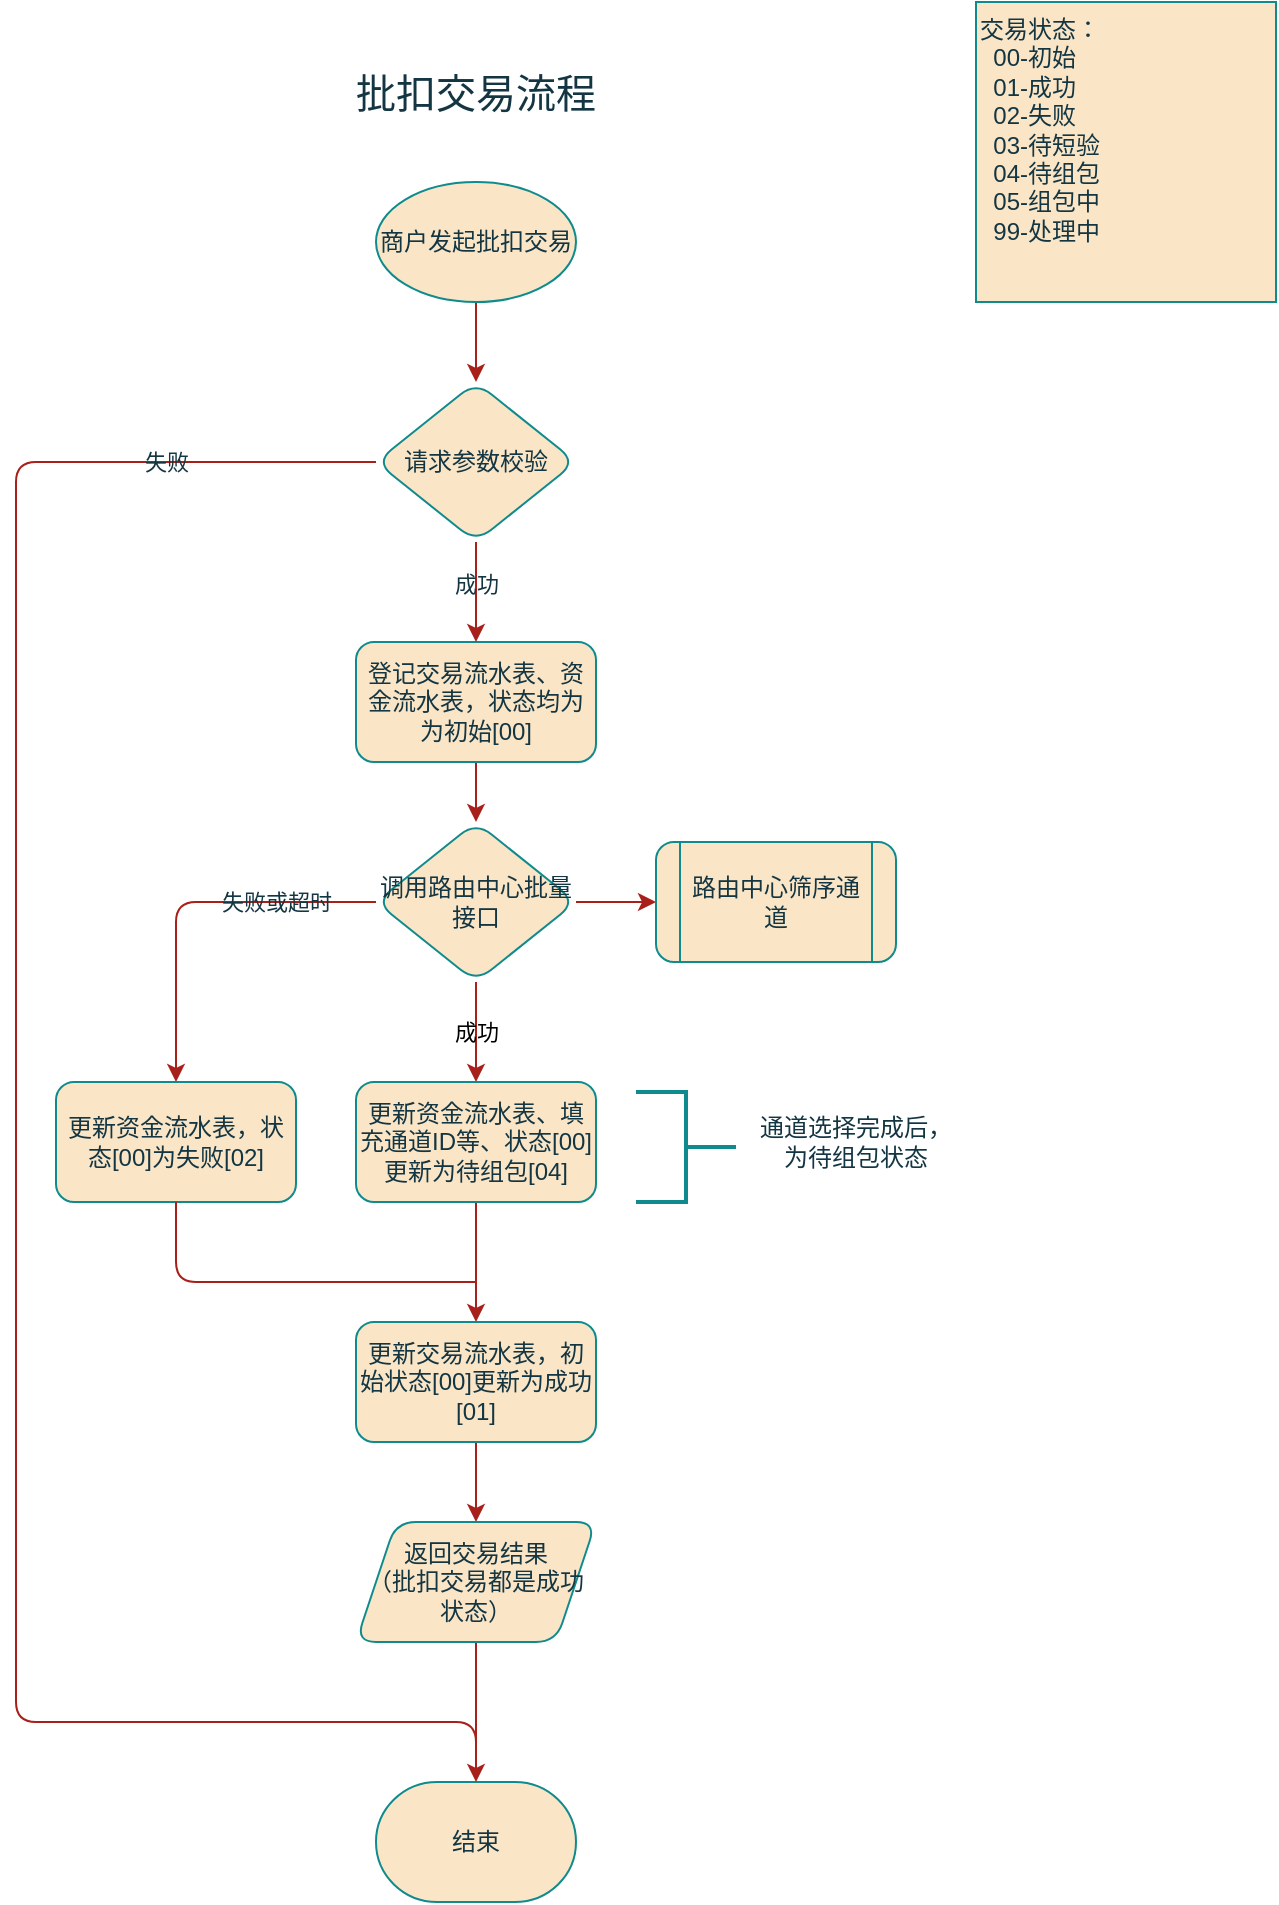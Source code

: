 <mxfile version="21.3.5" type="github" pages="5">
  <diagram id="C5RBs43oDa-KdzZeNtuy" name="批扣交易流程">
    <mxGraphModel dx="1026" dy="538" grid="1" gridSize="10" guides="1" tooltips="1" connect="1" arrows="1" fold="1" page="1" pageScale="1" pageWidth="980" pageHeight="1390" background="none" math="1" shadow="0">
      <root>
        <mxCell id="WIyWlLk6GJQsqaUBKTNV-0" />
        <mxCell id="WIyWlLk6GJQsqaUBKTNV-1" parent="WIyWlLk6GJQsqaUBKTNV-0" />
        <mxCell id="WIyWlLk6GJQsqaUBKTNV-4" value="Yes" style="rounded=1;html=1;jettySize=auto;orthogonalLoop=1;fontSize=11;endArrow=block;endFill=0;endSize=8;strokeWidth=1;shadow=0;labelBackgroundColor=none;edgeStyle=orthogonalEdgeStyle;fontColor=default;strokeColor=#A8201A;" parent="WIyWlLk6GJQsqaUBKTNV-1" edge="1">
          <mxGeometry y="20" relative="1" as="geometry">
            <mxPoint as="offset" />
            <mxPoint x="220" y="250" as="sourcePoint" />
          </mxGeometry>
        </mxCell>
        <mxCell id="WIyWlLk6GJQsqaUBKTNV-8" value="No" style="rounded=1;html=1;jettySize=auto;orthogonalLoop=1;fontSize=11;endArrow=block;endFill=0;endSize=8;strokeWidth=1;shadow=0;labelBackgroundColor=none;edgeStyle=orthogonalEdgeStyle;fontColor=default;strokeColor=#A8201A;" parent="WIyWlLk6GJQsqaUBKTNV-1" edge="1">
          <mxGeometry x="0.333" y="20" relative="1" as="geometry">
            <mxPoint as="offset" />
            <mxPoint x="220" y="370" as="sourcePoint" />
          </mxGeometry>
        </mxCell>
        <mxCell id="WIyWlLk6GJQsqaUBKTNV-9" value="Yes" style="edgeStyle=orthogonalEdgeStyle;rounded=1;html=1;jettySize=auto;orthogonalLoop=1;fontSize=11;endArrow=block;endFill=0;endSize=8;strokeWidth=1;shadow=0;labelBackgroundColor=none;fontColor=default;strokeColor=#A8201A;" parent="WIyWlLk6GJQsqaUBKTNV-1" edge="1">
          <mxGeometry y="10" relative="1" as="geometry">
            <mxPoint as="offset" />
            <mxPoint x="270" y="330" as="sourcePoint" />
          </mxGeometry>
        </mxCell>
        <mxCell id="OF1I2wjS6nCLFCAFnDBd-7" value="" style="edgeStyle=orthogonalEdgeStyle;rounded=1;orthogonalLoop=1;jettySize=auto;html=1;strokeWidth=1;labelBackgroundColor=none;fontColor=default;labelBorderColor=none;strokeColor=#A8201A;" parent="WIyWlLk6GJQsqaUBKTNV-1" source="OF1I2wjS6nCLFCAFnDBd-5" edge="1">
          <mxGeometry relative="1" as="geometry">
            <mxPoint x="330" y="210" as="targetPoint" />
          </mxGeometry>
        </mxCell>
        <mxCell id="OF1I2wjS6nCLFCAFnDBd-5" value="商户发起批扣交易" style="strokeWidth=1;html=1;shape=mxgraph.flowchart.start_1;whiteSpace=wrap;labelBackgroundColor=none;rounded=1;labelBorderColor=none;fillColor=#FAE5C7;strokeColor=#0F8B8D;fontColor=#143642;" parent="WIyWlLk6GJQsqaUBKTNV-1" vertex="1">
          <mxGeometry x="280" y="110" width="100" height="60" as="geometry" />
        </mxCell>
        <mxCell id="OF1I2wjS6nCLFCAFnDBd-55" value="" style="edgeStyle=orthogonalEdgeStyle;rounded=1;orthogonalLoop=1;jettySize=auto;html=1;labelBackgroundColor=none;fontColor=default;labelBorderColor=none;strokeColor=#A8201A;" parent="WIyWlLk6GJQsqaUBKTNV-1" source="OF1I2wjS6nCLFCAFnDBd-12" target="OF1I2wjS6nCLFCAFnDBd-46" edge="1">
          <mxGeometry relative="1" as="geometry" />
        </mxCell>
        <mxCell id="OF1I2wjS6nCLFCAFnDBd-12" value="登记交易流水表、资金流水表，状态均为为初始[00]" style="whiteSpace=wrap;html=1;strokeWidth=1;labelBackgroundColor=none;rounded=1;labelBorderColor=none;fillColor=#FAE5C7;strokeColor=#0F8B8D;fontColor=#143642;" parent="WIyWlLk6GJQsqaUBKTNV-1" vertex="1">
          <mxGeometry x="270" y="340" width="120" height="60" as="geometry" />
        </mxCell>
        <mxCell id="OF1I2wjS6nCLFCAFnDBd-14" value="结束" style="strokeWidth=1;html=1;shape=mxgraph.flowchart.terminator;whiteSpace=wrap;labelBackgroundColor=none;rounded=1;labelBorderColor=none;fillColor=#FAE5C7;strokeColor=#0F8B8D;fontColor=#143642;" parent="WIyWlLk6GJQsqaUBKTNV-1" vertex="1">
          <mxGeometry x="280" y="910" width="100" height="60" as="geometry" />
        </mxCell>
        <mxCell id="OF1I2wjS6nCLFCAFnDBd-27" value="" style="edgeStyle=orthogonalEdgeStyle;rounded=1;orthogonalLoop=1;jettySize=auto;html=1;endArrow=classic;endFill=1;entryX=0.5;entryY=0;entryDx=0;entryDy=0;entryPerimeter=0;labelBackgroundColor=none;fontColor=default;labelBorderColor=none;strokeColor=#A8201A;" parent="WIyWlLk6GJQsqaUBKTNV-1" source="OF1I2wjS6nCLFCAFnDBd-24" target="OF1I2wjS6nCLFCAFnDBd-14" edge="1">
          <mxGeometry relative="1" as="geometry">
            <mxPoint x="330" y="450" as="targetPoint" />
            <Array as="points">
              <mxPoint x="100" y="250" />
              <mxPoint x="100" y="880" />
              <mxPoint x="330" y="880" />
            </Array>
          </mxGeometry>
        </mxCell>
        <mxCell id="OF1I2wjS6nCLFCAFnDBd-178" value="失败" style="edgeLabel;html=1;align=center;verticalAlign=middle;resizable=0;points=[];labelBackgroundColor=none;rounded=1;labelBorderColor=none;fontColor=#143642;" parent="OF1I2wjS6nCLFCAFnDBd-27" vertex="1" connectable="0">
          <mxGeometry x="-0.806" relative="1" as="geometry">
            <mxPoint x="-1" as="offset" />
          </mxGeometry>
        </mxCell>
        <mxCell id="OF1I2wjS6nCLFCAFnDBd-30" value="" style="edgeStyle=orthogonalEdgeStyle;rounded=1;orthogonalLoop=1;jettySize=auto;html=1;labelBackgroundColor=none;fontColor=default;labelBorderColor=none;strokeColor=#A8201A;" parent="WIyWlLk6GJQsqaUBKTNV-1" source="OF1I2wjS6nCLFCAFnDBd-24" target="OF1I2wjS6nCLFCAFnDBd-12" edge="1">
          <mxGeometry relative="1" as="geometry" />
        </mxCell>
        <mxCell id="OF1I2wjS6nCLFCAFnDBd-31" value="成功" style="edgeLabel;html=1;align=center;verticalAlign=middle;resizable=0;points=[];labelBackgroundColor=none;rounded=1;labelBorderColor=none;fontColor=#143642;" parent="OF1I2wjS6nCLFCAFnDBd-30" vertex="1" connectable="0">
          <mxGeometry x="-0.175" relative="1" as="geometry">
            <mxPoint as="offset" />
          </mxGeometry>
        </mxCell>
        <mxCell id="OF1I2wjS6nCLFCAFnDBd-24" value="请求参数校验" style="rhombus;whiteSpace=wrap;html=1;strokeWidth=1;labelBackgroundColor=none;rounded=1;labelBorderColor=none;fillColor=#FAE5C7;strokeColor=#0F8B8D;fontColor=#143642;" parent="WIyWlLk6GJQsqaUBKTNV-1" vertex="1">
          <mxGeometry x="280" y="210" width="100" height="80" as="geometry" />
        </mxCell>
        <mxCell id="OF1I2wjS6nCLFCAFnDBd-50" value="" style="edgeStyle=orthogonalEdgeStyle;rounded=1;orthogonalLoop=1;jettySize=auto;html=1;labelBackgroundColor=none;fontColor=default;exitX=0;exitY=0.5;exitDx=0;exitDy=0;labelBorderColor=none;strokeColor=#A8201A;" parent="WIyWlLk6GJQsqaUBKTNV-1" source="OF1I2wjS6nCLFCAFnDBd-46" target="OF1I2wjS6nCLFCAFnDBd-49" edge="1">
          <mxGeometry relative="1" as="geometry">
            <mxPoint x="70" y="470" as="sourcePoint" />
          </mxGeometry>
        </mxCell>
        <mxCell id="OF1I2wjS6nCLFCAFnDBd-51" value="失败或超时" style="edgeLabel;html=1;align=center;verticalAlign=middle;resizable=0;points=[];labelBackgroundColor=none;rounded=1;labelBorderColor=none;fontColor=#143642;" parent="OF1I2wjS6nCLFCAFnDBd-50" vertex="1" connectable="0">
          <mxGeometry x="-0.114" relative="1" as="geometry">
            <mxPoint x="34" as="offset" />
          </mxGeometry>
        </mxCell>
        <mxCell id="OF1I2wjS6nCLFCAFnDBd-54" value="成功" style="edgeStyle=orthogonalEdgeStyle;rounded=1;orthogonalLoop=1;jettySize=auto;html=1;labelBackgroundColor=none;fontColor=default;labelBorderColor=none;strokeColor=#A8201A;" parent="WIyWlLk6GJQsqaUBKTNV-1" source="OF1I2wjS6nCLFCAFnDBd-46" target="OF1I2wjS6nCLFCAFnDBd-53" edge="1">
          <mxGeometry relative="1" as="geometry" />
        </mxCell>
        <mxCell id="OF1I2wjS6nCLFCAFnDBd-180" value="" style="edgeStyle=orthogonalEdgeStyle;rounded=1;orthogonalLoop=1;jettySize=auto;html=1;labelBackgroundColor=none;fontColor=default;labelBorderColor=none;strokeColor=#A8201A;" parent="WIyWlLk6GJQsqaUBKTNV-1" source="OF1I2wjS6nCLFCAFnDBd-46" target="OF1I2wjS6nCLFCAFnDBd-179" edge="1">
          <mxGeometry relative="1" as="geometry" />
        </mxCell>
        <mxCell id="OF1I2wjS6nCLFCAFnDBd-46" value="调用路由中心批量接口" style="rhombus;whiteSpace=wrap;html=1;strokeWidth=1;labelBackgroundColor=none;rounded=1;labelBorderColor=none;fillColor=#FAE5C7;strokeColor=#0F8B8D;fontColor=#143642;" parent="WIyWlLk6GJQsqaUBKTNV-1" vertex="1">
          <mxGeometry x="280" y="430" width="100" height="80" as="geometry" />
        </mxCell>
        <mxCell id="OF1I2wjS6nCLFCAFnDBd-49" value="更新资金流水表，状态[00]为失败[02]" style="whiteSpace=wrap;html=1;strokeWidth=1;labelBackgroundColor=none;rounded=1;labelBorderColor=none;fillColor=#FAE5C7;strokeColor=#0F8B8D;fontColor=#143642;" parent="WIyWlLk6GJQsqaUBKTNV-1" vertex="1">
          <mxGeometry x="120" y="560" width="120" height="60" as="geometry" />
        </mxCell>
        <mxCell id="OF1I2wjS6nCLFCAFnDBd-58" value="" style="edgeStyle=orthogonalEdgeStyle;rounded=1;orthogonalLoop=1;jettySize=auto;html=1;labelBackgroundColor=none;fontColor=default;labelBorderColor=none;strokeColor=#A8201A;" parent="WIyWlLk6GJQsqaUBKTNV-1" source="OF1I2wjS6nCLFCAFnDBd-53" target="OF1I2wjS6nCLFCAFnDBd-57" edge="1">
          <mxGeometry relative="1" as="geometry" />
        </mxCell>
        <mxCell id="OF1I2wjS6nCLFCAFnDBd-53" value="更新资金流水表、填充通道ID等、状态[00]更新为待组包[04]" style="whiteSpace=wrap;html=1;strokeWidth=1;labelBackgroundColor=none;rounded=1;labelBorderColor=none;fillColor=#FAE5C7;strokeColor=#0F8B8D;fontColor=#143642;" parent="WIyWlLk6GJQsqaUBKTNV-1" vertex="1">
          <mxGeometry x="270" y="560" width="120" height="60" as="geometry" />
        </mxCell>
        <mxCell id="OF1I2wjS6nCLFCAFnDBd-65" value="" style="edgeStyle=orthogonalEdgeStyle;rounded=1;orthogonalLoop=1;jettySize=auto;html=1;labelBackgroundColor=none;fontColor=default;labelBorderColor=none;strokeColor=#A8201A;" parent="WIyWlLk6GJQsqaUBKTNV-1" source="OF1I2wjS6nCLFCAFnDBd-57" target="OF1I2wjS6nCLFCAFnDBd-64" edge="1">
          <mxGeometry relative="1" as="geometry" />
        </mxCell>
        <mxCell id="OF1I2wjS6nCLFCAFnDBd-57" value="更新交易流水表，初始状态[00]更新为成功[01]" style="whiteSpace=wrap;html=1;strokeWidth=1;labelBackgroundColor=none;rounded=1;labelBorderColor=none;fillColor=#FAE5C7;strokeColor=#0F8B8D;fontColor=#143642;" parent="WIyWlLk6GJQsqaUBKTNV-1" vertex="1">
          <mxGeometry x="270" y="680" width="120" height="60" as="geometry" />
        </mxCell>
        <mxCell id="OF1I2wjS6nCLFCAFnDBd-67" value="" style="edgeStyle=orthogonalEdgeStyle;rounded=1;orthogonalLoop=1;jettySize=auto;html=1;endArrow=none;endFill=0;labelBackgroundColor=none;fontColor=default;labelBorderColor=none;strokeColor=#A8201A;" parent="WIyWlLk6GJQsqaUBKTNV-1" source="OF1I2wjS6nCLFCAFnDBd-64" edge="1">
          <mxGeometry relative="1" as="geometry">
            <mxPoint x="330" y="900" as="targetPoint" />
          </mxGeometry>
        </mxCell>
        <mxCell id="OF1I2wjS6nCLFCAFnDBd-64" value="返回交易结果&lt;br&gt;（批扣交易都是成功状态）" style="shape=parallelogram;perimeter=parallelogramPerimeter;whiteSpace=wrap;html=1;fixedSize=1;strokeWidth=1;labelBackgroundColor=none;rounded=1;labelBorderColor=none;fillColor=#FAE5C7;strokeColor=#0F8B8D;fontColor=#143642;" parent="WIyWlLk6GJQsqaUBKTNV-1" vertex="1">
          <mxGeometry x="270" y="780" width="120" height="60" as="geometry" />
        </mxCell>
        <mxCell id="OF1I2wjS6nCLFCAFnDBd-71" value="批扣交易流程" style="text;html=1;strokeColor=none;fillColor=none;align=center;verticalAlign=middle;whiteSpace=wrap;rounded=1;fontSize=20;labelBackgroundColor=none;labelBorderColor=none;fontColor=#143642;" parent="WIyWlLk6GJQsqaUBKTNV-1" vertex="1">
          <mxGeometry x="240" y="50" width="180" height="30" as="geometry" />
        </mxCell>
        <mxCell id="OF1I2wjS6nCLFCAFnDBd-97" value="" style="edgeStyle=orthogonalEdgeStyle;rounded=1;orthogonalLoop=1;jettySize=auto;html=1;labelBackgroundColor=none;fontColor=default;labelBorderColor=none;strokeColor=#A8201A;" parent="WIyWlLk6GJQsqaUBKTNV-1" edge="1">
          <mxGeometry relative="1" as="geometry">
            <mxPoint x="800" y="150" as="sourcePoint" />
          </mxGeometry>
        </mxCell>
        <mxCell id="OF1I2wjS6nCLFCAFnDBd-110" value="" style="edgeStyle=orthogonalEdgeStyle;rounded=1;orthogonalLoop=1;jettySize=auto;html=1;labelBackgroundColor=none;fontColor=default;labelBorderColor=none;strokeColor=#A8201A;" parent="WIyWlLk6GJQsqaUBKTNV-1" edge="1">
          <mxGeometry relative="1" as="geometry">
            <mxPoint x="800" y="460" as="sourcePoint" />
          </mxGeometry>
        </mxCell>
        <mxCell id="OF1I2wjS6nCLFCAFnDBd-113" value="成功" style="edgeLabel;html=1;align=center;verticalAlign=middle;resizable=0;points=[];labelBackgroundColor=none;rounded=1;labelBorderColor=none;fontColor=#143642;" parent="OF1I2wjS6nCLFCAFnDBd-110" vertex="1" connectable="0">
          <mxGeometry x="-0.4" relative="1" as="geometry">
            <mxPoint y="-5" as="offset" />
          </mxGeometry>
        </mxCell>
        <mxCell id="OF1I2wjS6nCLFCAFnDBd-87" value="" style="edgeStyle=orthogonalEdgeStyle;rounded=1;orthogonalLoop=1;jettySize=auto;html=1;labelBackgroundColor=none;fontColor=default;labelBorderColor=none;strokeColor=#A8201A;" parent="WIyWlLk6GJQsqaUBKTNV-1" edge="1">
          <mxGeometry relative="1" as="geometry">
            <mxPoint x="800" y="240" as="sourcePoint" />
          </mxGeometry>
        </mxCell>
        <mxCell id="OF1I2wjS6nCLFCAFnDBd-99" value="" style="edgeStyle=orthogonalEdgeStyle;rounded=1;orthogonalLoop=1;jettySize=auto;html=1;labelBackgroundColor=none;fontColor=default;labelBorderColor=none;strokeColor=#A8201A;" parent="WIyWlLk6GJQsqaUBKTNV-1" edge="1">
          <mxGeometry relative="1" as="geometry">
            <mxPoint x="800" y="350" as="sourcePoint" />
          </mxGeometry>
        </mxCell>
        <mxCell id="OF1I2wjS6nCLFCAFnDBd-103" value="否" style="edgeLabel;html=1;align=center;verticalAlign=middle;resizable=0;points=[];labelBackgroundColor=none;rounded=1;labelBorderColor=none;fontColor=#143642;" parent="OF1I2wjS6nCLFCAFnDBd-99" vertex="1" connectable="0">
          <mxGeometry x="-0.28" y="-2" relative="1" as="geometry">
            <mxPoint as="offset" />
          </mxGeometry>
        </mxCell>
        <mxCell id="OF1I2wjS6nCLFCAFnDBd-126" value="" style="edgeStyle=orthogonalEdgeStyle;rounded=1;orthogonalLoop=1;jettySize=auto;html=1;labelBackgroundColor=none;fontColor=default;labelBorderColor=none;strokeColor=#A8201A;" parent="WIyWlLk6GJQsqaUBKTNV-1" edge="1">
          <mxGeometry relative="1" as="geometry">
            <mxPoint x="800" y="750" as="sourcePoint" />
          </mxGeometry>
        </mxCell>
        <mxCell id="OF1I2wjS6nCLFCAFnDBd-111" value="" style="edgeStyle=orthogonalEdgeStyle;rounded=1;orthogonalLoop=1;jettySize=auto;html=1;labelBackgroundColor=none;fontColor=default;labelBorderColor=none;strokeColor=#A8201A;" parent="WIyWlLk6GJQsqaUBKTNV-1" edge="1">
          <mxGeometry relative="1" as="geometry">
            <mxPoint x="800" y="550" as="sourcePoint" />
          </mxGeometry>
        </mxCell>
        <mxCell id="OF1I2wjS6nCLFCAFnDBd-112" value="" style="edgeStyle=orthogonalEdgeStyle;rounded=1;orthogonalLoop=1;jettySize=auto;html=1;labelBackgroundColor=none;fontColor=default;labelBorderColor=none;strokeColor=#A8201A;" parent="WIyWlLk6GJQsqaUBKTNV-1" edge="1">
          <mxGeometry relative="1" as="geometry">
            <mxPoint x="800" y="660" as="sourcePoint" />
          </mxGeometry>
        </mxCell>
        <mxCell id="OF1I2wjS6nCLFCAFnDBd-114" value="否" style="edgeLabel;html=1;align=center;verticalAlign=middle;resizable=0;points=[];labelBackgroundColor=none;rounded=1;labelBorderColor=none;fontColor=#143642;" parent="OF1I2wjS6nCLFCAFnDBd-112" vertex="1" connectable="0">
          <mxGeometry x="-0.3" relative="1" as="geometry">
            <mxPoint y="-8" as="offset" />
          </mxGeometry>
        </mxCell>
        <mxCell id="OF1I2wjS6nCLFCAFnDBd-128" value="" style="edgeStyle=orthogonalEdgeStyle;rounded=1;orthogonalLoop=1;jettySize=auto;html=1;labelBackgroundColor=none;fontColor=default;labelBorderColor=none;strokeColor=#A8201A;" parent="WIyWlLk6GJQsqaUBKTNV-1" edge="1">
          <mxGeometry relative="1" as="geometry">
            <mxPoint x="800" y="850" as="sourcePoint" />
          </mxGeometry>
        </mxCell>
        <mxCell id="OF1I2wjS6nCLFCAFnDBd-137" value="" style="edgeStyle=orthogonalEdgeStyle;rounded=1;orthogonalLoop=1;jettySize=auto;html=1;labelBackgroundColor=none;fontColor=default;labelBorderColor=none;strokeColor=#A8201A;" parent="WIyWlLk6GJQsqaUBKTNV-1" edge="1">
          <mxGeometry relative="1" as="geometry">
            <mxPoint x="800" y="950" as="sourcePoint" />
          </mxGeometry>
        </mxCell>
        <mxCell id="OF1I2wjS6nCLFCAFnDBd-148" value="" style="edgeStyle=orthogonalEdgeStyle;rounded=1;orthogonalLoop=1;jettySize=auto;html=1;labelBackgroundColor=none;fontColor=default;labelBorderColor=none;strokeColor=#A8201A;" parent="WIyWlLk6GJQsqaUBKTNV-1" edge="1">
          <mxGeometry relative="1" as="geometry">
            <mxPoint x="800" y="1050" as="sourcePoint" />
          </mxGeometry>
        </mxCell>
        <mxCell id="OF1I2wjS6nCLFCAFnDBd-150" value="" style="edgeStyle=orthogonalEdgeStyle;rounded=1;orthogonalLoop=1;jettySize=auto;html=1;labelBackgroundColor=none;fontColor=default;labelBorderColor=none;strokeColor=#A8201A;" parent="WIyWlLk6GJQsqaUBKTNV-1" edge="1">
          <mxGeometry relative="1" as="geometry">
            <mxPoint x="750" y="1120" as="sourcePoint" />
            <Array as="points">
              <mxPoint x="640" y="1120" />
            </Array>
          </mxGeometry>
        </mxCell>
        <mxCell id="OF1I2wjS6nCLFCAFnDBd-151" value="失败" style="edgeLabel;html=1;align=center;verticalAlign=middle;resizable=0;points=[];labelBackgroundColor=none;rounded=1;labelBorderColor=none;fontColor=#143642;" parent="OF1I2wjS6nCLFCAFnDBd-150" vertex="1" connectable="0">
          <mxGeometry x="0.114" y="-1" relative="1" as="geometry">
            <mxPoint x="41" y="1" as="offset" />
          </mxGeometry>
        </mxCell>
        <mxCell id="OF1I2wjS6nCLFCAFnDBd-166" value="" style="edgeStyle=orthogonalEdgeStyle;rounded=1;orthogonalLoop=1;jettySize=auto;html=1;labelBackgroundColor=none;fontColor=default;labelBorderColor=none;strokeColor=#A8201A;" parent="WIyWlLk6GJQsqaUBKTNV-1" edge="1">
          <mxGeometry relative="1" as="geometry">
            <mxPoint x="800" y="1260" as="sourcePoint" />
          </mxGeometry>
        </mxCell>
        <mxCell id="OF1I2wjS6nCLFCAFnDBd-168" value="" style="edgeStyle=orthogonalEdgeStyle;rounded=1;orthogonalLoop=1;jettySize=auto;html=1;labelBackgroundColor=none;fontColor=default;labelBorderColor=none;strokeColor=#A8201A;" parent="WIyWlLk6GJQsqaUBKTNV-1" edge="1">
          <mxGeometry relative="1" as="geometry">
            <mxPoint x="740" y="1320" as="sourcePoint" />
          </mxGeometry>
        </mxCell>
        <mxCell id="OF1I2wjS6nCLFCAFnDBd-169" value="" style="edgeStyle=orthogonalEdgeStyle;rounded=1;orthogonalLoop=1;jettySize=auto;html=1;labelBackgroundColor=none;fontColor=default;labelBorderColor=none;strokeColor=#A8201A;" parent="WIyWlLk6GJQsqaUBKTNV-1" edge="1">
          <mxGeometry relative="1" as="geometry">
            <mxPoint x="800" y="1350" as="sourcePoint" />
          </mxGeometry>
        </mxCell>
        <mxCell id="OF1I2wjS6nCLFCAFnDBd-177" value="" style="endArrow=none;html=1;rounded=1;endFill=0;labelBackgroundColor=none;fontColor=default;labelBorderColor=none;strokeColor=#A8201A;" parent="WIyWlLk6GJQsqaUBKTNV-1" edge="1">
          <mxGeometry width="50" height="50" relative="1" as="geometry">
            <mxPoint x="180" y="620" as="sourcePoint" />
            <mxPoint x="330" y="660" as="targetPoint" />
            <Array as="points">
              <mxPoint x="180" y="660" />
            </Array>
          </mxGeometry>
        </mxCell>
        <mxCell id="OF1I2wjS6nCLFCAFnDBd-179" value="路由中心筛序通道" style="shape=process;whiteSpace=wrap;html=1;backgroundOutline=1;strokeWidth=1;labelBackgroundColor=none;rounded=1;labelBorderColor=none;fillColor=#FAE5C7;strokeColor=#0F8B8D;fontColor=#143642;" parent="WIyWlLk6GJQsqaUBKTNV-1" vertex="1">
          <mxGeometry x="420" y="440" width="120" height="60" as="geometry" />
        </mxCell>
        <mxCell id="OF1I2wjS6nCLFCAFnDBd-204" value="" style="edgeStyle=orthogonalEdgeStyle;orthogonalLoop=1;jettySize=auto;html=1;labelBackgroundColor=none;fontColor=default;strokeColor=#A8201A;" parent="WIyWlLk6GJQsqaUBKTNV-1" edge="1">
          <mxGeometry relative="1" as="geometry">
            <mxPoint x="-405" y="275" as="sourcePoint" />
          </mxGeometry>
        </mxCell>
        <mxCell id="jvMQINnhMS8l7ZN9EOfu-0" value="交易状态：&lt;br&gt;&amp;nbsp; 00-初始&lt;br&gt;&amp;nbsp; 01-成功&lt;br&gt;&amp;nbsp; 02-失败&lt;br&gt;&amp;nbsp; 03-待短验&lt;br&gt;&amp;nbsp; 04-待组包&lt;br&gt;&amp;nbsp; 05-组包中&lt;br&gt;&amp;nbsp; 99-处理中" style="whiteSpace=wrap;html=1;aspect=fixed;strokeColor=#0F8B8D;fontColor=#143642;fillColor=#FAE5C7;align=left;verticalAlign=top;" parent="WIyWlLk6GJQsqaUBKTNV-1" vertex="1">
          <mxGeometry x="580" y="20" width="150" height="150" as="geometry" />
        </mxCell>
        <mxCell id="jvMQINnhMS8l7ZN9EOfu-3" value="" style="strokeWidth=2;html=1;shape=mxgraph.flowchart.annotation_2;align=left;labelPosition=right;pointerEvents=1;strokeColor=#0F8B8D;fontColor=#143642;fillColor=#FAE5C7;direction=west;" parent="WIyWlLk6GJQsqaUBKTNV-1" vertex="1">
          <mxGeometry x="410" y="565" width="50" height="55" as="geometry" />
        </mxCell>
        <mxCell id="jvMQINnhMS8l7ZN9EOfu-4" value="通道选择完成后，&lt;br&gt;为待组包状态" style="text;html=1;strokeColor=none;fillColor=none;align=center;verticalAlign=middle;whiteSpace=wrap;rounded=0;fontColor=#143642;" parent="WIyWlLk6GJQsqaUBKTNV-1" vertex="1">
          <mxGeometry x="430" y="579" width="180" height="22" as="geometry" />
        </mxCell>
      </root>
    </mxGraphModel>
  </diagram>
  <diagram id="H5hXUL2En8lBKoJXusl8" name="组包任务流程">
    <mxGraphModel dx="1026" dy="538" grid="1" gridSize="10" guides="1" tooltips="1" connect="1" arrows="1" fold="1" page="1" pageScale="1" pageWidth="980" pageHeight="1390" math="0" shadow="0">
      <root>
        <mxCell id="0" />
        <mxCell id="1" parent="0" />
        <mxCell id="MyXVgSd4N1Hs7LnlCGAf-26" value="" style="edgeStyle=orthogonalEdgeStyle;rounded=1;orthogonalLoop=1;jettySize=auto;html=1;labelBackgroundColor=none;fontColor=default;labelBorderColor=none;strokeColor=#A8201A;" parent="1" source="MyXVgSd4N1Hs7LnlCGAf-27" target="MyXVgSd4N1Hs7LnlCGAf-34" edge="1">
          <mxGeometry relative="1" as="geometry" />
        </mxCell>
        <mxCell id="MyXVgSd4N1Hs7LnlCGAf-27" value="组包任务开始" style="strokeWidth=1;html=1;shape=mxgraph.flowchart.start_1;whiteSpace=wrap;labelBackgroundColor=none;rounded=1;labelBorderColor=none;fillColor=#FAE5C7;strokeColor=#0F8B8D;fontColor=#143642;" parent="1" vertex="1">
          <mxGeometry x="450" y="50" width="100" height="60" as="geometry" />
        </mxCell>
        <mxCell id="MyXVgSd4N1Hs7LnlCGAf-28" value="" style="edgeStyle=orthogonalEdgeStyle;rounded=1;orthogonalLoop=1;jettySize=auto;html=1;labelBackgroundColor=none;fontColor=default;labelBorderColor=none;strokeColor=#A8201A;" parent="1" source="MyXVgSd4N1Hs7LnlCGAf-32" target="MyXVgSd4N1Hs7LnlCGAf-41" edge="1">
          <mxGeometry relative="1" as="geometry" />
        </mxCell>
        <mxCell id="MyXVgSd4N1Hs7LnlCGAf-29" value="成功" style="edgeLabel;html=1;align=center;verticalAlign=middle;resizable=0;points=[];labelBackgroundColor=none;rounded=1;labelBorderColor=none;fontColor=#143642;" parent="MyXVgSd4N1Hs7LnlCGAf-28" vertex="1" connectable="0">
          <mxGeometry x="-0.4" relative="1" as="geometry">
            <mxPoint y="-5" as="offset" />
          </mxGeometry>
        </mxCell>
        <mxCell id="MyXVgSd4N1Hs7LnlCGAf-30" value="" style="edgeStyle=orthogonalEdgeStyle;rounded=1;orthogonalLoop=1;jettySize=auto;html=1;endArrow=none;endFill=0;labelBackgroundColor=none;strokeColor=#A8201A;fontColor=default;" parent="1" source="MyXVgSd4N1Hs7LnlCGAf-32" edge="1">
          <mxGeometry relative="1" as="geometry">
            <mxPoint x="500" y="1380" as="targetPoint" />
            <Array as="points">
              <mxPoint x="661" y="380" />
            </Array>
          </mxGeometry>
        </mxCell>
        <mxCell id="MyXVgSd4N1Hs7LnlCGAf-31" value="失败" style="edgeLabel;html=1;align=center;verticalAlign=middle;resizable=0;points=[];rounded=1;labelBackgroundColor=none;fontColor=#143642;" parent="MyXVgSd4N1Hs7LnlCGAf-30" vertex="1" connectable="0">
          <mxGeometry x="-0.236" relative="1" as="geometry">
            <mxPoint x="-71" y="-375" as="offset" />
          </mxGeometry>
        </mxCell>
        <mxCell id="MyXVgSd4N1Hs7LnlCGAf-32" value="获取组包任务锁" style="rhombus;whiteSpace=wrap;html=1;strokeWidth=1;labelBackgroundColor=none;rounded=1;labelBorderColor=none;fillColor=#FAE5C7;strokeColor=#0F8B8D;fontColor=#143642;" parent="1" vertex="1">
          <mxGeometry x="450" y="340" width="100" height="80" as="geometry" />
        </mxCell>
        <mxCell id="MyXVgSd4N1Hs7LnlCGAf-33" value="" style="edgeStyle=orthogonalEdgeStyle;rounded=1;orthogonalLoop=1;jettySize=auto;html=1;labelBackgroundColor=none;fontColor=default;labelBorderColor=none;strokeColor=#A8201A;" parent="1" source="MyXVgSd4N1Hs7LnlCGAf-34" target="MyXVgSd4N1Hs7LnlCGAf-37" edge="1">
          <mxGeometry relative="1" as="geometry" />
        </mxCell>
        <mxCell id="MyXVgSd4N1Hs7LnlCGAf-34" value="查询待组包的资金流水列表，状态为[04]" style="whiteSpace=wrap;html=1;strokeWidth=1;labelBackgroundColor=none;rounded=1;labelBorderColor=none;fillColor=#FAE5C7;strokeColor=#0F8B8D;fontColor=#143642;" parent="1" vertex="1">
          <mxGeometry x="440" y="140" width="120" height="60" as="geometry" />
        </mxCell>
        <mxCell id="MyXVgSd4N1Hs7LnlCGAf-35" value="" style="edgeStyle=orthogonalEdgeStyle;rounded=1;orthogonalLoop=1;jettySize=auto;html=1;labelBackgroundColor=none;fontColor=default;labelBorderColor=none;strokeColor=#A8201A;" parent="1" source="MyXVgSd4N1Hs7LnlCGAf-37" target="MyXVgSd4N1Hs7LnlCGAf-32" edge="1">
          <mxGeometry relative="1" as="geometry" />
        </mxCell>
        <mxCell id="MyXVgSd4N1Hs7LnlCGAf-36" value="否" style="edgeLabel;html=1;align=center;verticalAlign=middle;resizable=0;points=[];labelBackgroundColor=none;rounded=1;labelBorderColor=none;fontColor=#143642;" parent="MyXVgSd4N1Hs7LnlCGAf-35" vertex="1" connectable="0">
          <mxGeometry x="-0.28" y="-2" relative="1" as="geometry">
            <mxPoint as="offset" />
          </mxGeometry>
        </mxCell>
        <mxCell id="dMOkRaNjwCwUQEnObOBV-4" value="" style="edgeStyle=orthogonalEdgeStyle;orthogonalLoop=1;jettySize=auto;html=1;strokeColor=#A8201A;fontColor=#143642;fillColor=#FAE5C7;rounded=1;endArrow=none;endFill=0;" edge="1" parent="1" source="MyXVgSd4N1Hs7LnlCGAf-37">
          <mxGeometry relative="1" as="geometry">
            <mxPoint x="660" y="390" as="targetPoint" />
          </mxGeometry>
        </mxCell>
        <mxCell id="dMOkRaNjwCwUQEnObOBV-6" value="是" style="edgeLabel;html=1;align=center;verticalAlign=middle;resizable=0;points=[];fontColor=#143642;" vertex="1" connectable="0" parent="dMOkRaNjwCwUQEnObOBV-4">
          <mxGeometry x="-0.493" y="1" relative="1" as="geometry">
            <mxPoint x="-21" y="1" as="offset" />
          </mxGeometry>
        </mxCell>
        <mxCell id="MyXVgSd4N1Hs7LnlCGAf-37" value="待组包流水列表是否为空" style="rhombus;whiteSpace=wrap;html=1;strokeWidth=1;labelBackgroundColor=none;rounded=1;labelBorderColor=none;fillColor=#FAE5C7;strokeColor=#0F8B8D;fontColor=#143642;" parent="1" vertex="1">
          <mxGeometry x="450" y="220" width="100" height="80" as="geometry" />
        </mxCell>
        <mxCell id="MyXVgSd4N1Hs7LnlCGAf-38" value="" style="edgeStyle=orthogonalEdgeStyle;rounded=1;orthogonalLoop=1;jettySize=auto;html=1;labelBackgroundColor=none;fontColor=default;labelBorderColor=none;strokeColor=#A8201A;" parent="1" source="MyXVgSd4N1Hs7LnlCGAf-39" target="MyXVgSd4N1Hs7LnlCGAf-48" edge="1">
          <mxGeometry relative="1" as="geometry" />
        </mxCell>
        <mxCell id="MyXVgSd4N1Hs7LnlCGAf-39" value="资金流水待组包[04]更新为组包中[05]" style="whiteSpace=wrap;html=1;strokeWidth=1;labelBackgroundColor=none;rounded=1;labelBorderColor=none;fillColor=#FAE5C7;strokeColor=#0F8B8D;fontColor=#143642;" parent="1" vertex="1">
          <mxGeometry x="440" y="650" width="120" height="60" as="geometry" />
        </mxCell>
        <mxCell id="MyXVgSd4N1Hs7LnlCGAf-40" value="" style="edgeStyle=orthogonalEdgeStyle;rounded=1;orthogonalLoop=1;jettySize=auto;html=1;labelBackgroundColor=none;fontColor=default;labelBorderColor=none;strokeColor=#A8201A;" parent="1" source="MyXVgSd4N1Hs7LnlCGAf-41" target="MyXVgSd4N1Hs7LnlCGAf-46" edge="1">
          <mxGeometry relative="1" as="geometry" />
        </mxCell>
        <mxCell id="MyXVgSd4N1Hs7LnlCGAf-41" value="查询待组包的资金流水，状态为[04]" style="whiteSpace=wrap;html=1;strokeWidth=1;labelBackgroundColor=none;rounded=1;labelBorderColor=none;fillColor=#FAE5C7;strokeColor=#0F8B8D;fontColor=#143642;" parent="1" vertex="1">
          <mxGeometry x="440" y="450" width="120" height="60" as="geometry" />
        </mxCell>
        <mxCell id="MyXVgSd4N1Hs7LnlCGAf-42" value="" style="edgeStyle=orthogonalEdgeStyle;rounded=1;orthogonalLoop=1;jettySize=auto;html=1;labelBackgroundColor=none;fontColor=default;labelBorderColor=none;strokeColor=#A8201A;" parent="1" source="MyXVgSd4N1Hs7LnlCGAf-46" target="MyXVgSd4N1Hs7LnlCGAf-39" edge="1">
          <mxGeometry relative="1" as="geometry" />
        </mxCell>
        <mxCell id="MyXVgSd4N1Hs7LnlCGAf-43" value="否" style="edgeLabel;html=1;align=center;verticalAlign=middle;resizable=0;points=[];labelBackgroundColor=none;rounded=1;labelBorderColor=none;fontColor=#143642;" parent="MyXVgSd4N1Hs7LnlCGAf-42" vertex="1" connectable="0">
          <mxGeometry x="-0.3" relative="1" as="geometry">
            <mxPoint y="6" as="offset" />
          </mxGeometry>
        </mxCell>
        <mxCell id="MyXVgSd4N1Hs7LnlCGAf-44" value="" style="edgeStyle=orthogonalEdgeStyle;rounded=1;orthogonalLoop=1;jettySize=auto;html=1;endArrow=none;endFill=0;labelBackgroundColor=none;fontColor=default;labelBorderColor=none;strokeColor=#A8201A;" parent="1" source="MyXVgSd4N1Hs7LnlCGAf-46" edge="1">
          <mxGeometry relative="1" as="geometry">
            <mxPoint x="500" y="1290" as="targetPoint" />
            <Array as="points">
              <mxPoint x="630" y="570" />
              <mxPoint x="630" y="1290" />
              <mxPoint x="560" y="1290" />
            </Array>
          </mxGeometry>
        </mxCell>
        <mxCell id="MyXVgSd4N1Hs7LnlCGAf-45" value="是" style="edgeLabel;html=1;align=center;verticalAlign=middle;resizable=0;points=[];labelBackgroundColor=none;rounded=1;labelBorderColor=none;fontColor=#143642;" parent="MyXVgSd4N1Hs7LnlCGAf-44" vertex="1" connectable="0">
          <mxGeometry x="-0.924" relative="1" as="geometry">
            <mxPoint as="offset" />
          </mxGeometry>
        </mxCell>
        <mxCell id="MyXVgSd4N1Hs7LnlCGAf-46" value="待组包流水是否为空" style="rhombus;whiteSpace=wrap;html=1;strokeWidth=1;labelBackgroundColor=none;rounded=1;labelBorderColor=none;fillColor=#FAE5C7;strokeColor=#0F8B8D;fontColor=#143642;" parent="1" vertex="1">
          <mxGeometry x="450" y="530" width="100" height="80" as="geometry" />
        </mxCell>
        <mxCell id="MyXVgSd4N1Hs7LnlCGAf-47" value="" style="edgeStyle=orthogonalEdgeStyle;rounded=1;orthogonalLoop=1;jettySize=auto;html=1;labelBackgroundColor=none;fontColor=default;labelBorderColor=none;strokeColor=#A8201A;" parent="1" source="MyXVgSd4N1Hs7LnlCGAf-48" target="MyXVgSd4N1Hs7LnlCGAf-50" edge="1">
          <mxGeometry relative="1" as="geometry" />
        </mxCell>
        <mxCell id="MyXVgSd4N1Hs7LnlCGAf-48" value="剔除更新失败的流水" style="whiteSpace=wrap;html=1;strokeWidth=1;labelBackgroundColor=none;rounded=1;labelBorderColor=none;fillColor=#FAE5C7;strokeColor=#0F8B8D;fontColor=#143642;" parent="1" vertex="1">
          <mxGeometry x="440" y="740" width="120" height="60" as="geometry" />
        </mxCell>
        <mxCell id="MyXVgSd4N1Hs7LnlCGAf-49" value="" style="edgeStyle=orthogonalEdgeStyle;rounded=1;orthogonalLoop=1;jettySize=auto;html=1;labelBackgroundColor=none;fontColor=default;labelBorderColor=none;strokeColor=#A8201A;" parent="1" source="MyXVgSd4N1Hs7LnlCGAf-50" target="MyXVgSd4N1Hs7LnlCGAf-56" edge="1">
          <mxGeometry relative="1" as="geometry" />
        </mxCell>
        <mxCell id="MyXVgSd4N1Hs7LnlCGAf-50" value="根据商户号、通道ID、组包大小 进行拆包（组包大小默认值为100，可配置）" style="whiteSpace=wrap;html=1;strokeWidth=1;labelBackgroundColor=none;rounded=1;labelBorderColor=none;fillColor=#FAE5C7;strokeColor=#0F8B8D;fontColor=#143642;" parent="1" vertex="1">
          <mxGeometry x="440" y="822.5" width="120" height="60" as="geometry" />
        </mxCell>
        <mxCell id="MyXVgSd4N1Hs7LnlCGAf-51" value="" style="strokeWidth=1;html=1;shape=mxgraph.flowchart.annotation_2;align=left;labelPosition=right;pointerEvents=1;labelBackgroundColor=none;rounded=1;labelBorderColor=none;fillColor=#FAE5C7;strokeColor=#0F8B8D;fontColor=#143642;" parent="1" vertex="1">
          <mxGeometry x="380" y="740" width="50" height="60" as="geometry" />
        </mxCell>
        <mxCell id="MyXVgSd4N1Hs7LnlCGAf-52" value="任务锁失效的情况下，可以避免重复组包" style="text;html=1;strokeColor=none;fillColor=none;align=center;verticalAlign=middle;whiteSpace=wrap;rounded=1;fontSize=12;labelBackgroundColor=none;labelBorderColor=none;fontColor=#143642;" parent="1" vertex="1">
          <mxGeometry x="230" y="750" width="140" height="42.5" as="geometry" />
        </mxCell>
        <mxCell id="MyXVgSd4N1Hs7LnlCGAf-53" value="" style="strokeWidth=1;html=1;shape=mxgraph.flowchart.annotation_2;align=left;labelPosition=right;pointerEvents=1;labelBackgroundColor=none;rounded=1;labelBorderColor=none;fillColor=#FAE5C7;strokeColor=#0F8B8D;fontColor=#143642;" parent="1" vertex="1">
          <mxGeometry x="380" y="822.5" width="50" height="60" as="geometry" />
        </mxCell>
        <mxCell id="MyXVgSd4N1Hs7LnlCGAf-54" value="Map存储，key为商户号+通道ID,value为List&amp;lt;List&amp;gt;结构，存储流水列表" style="text;html=1;strokeColor=none;fillColor=none;align=center;verticalAlign=middle;whiteSpace=wrap;rounded=1;fontSize=12;labelBackgroundColor=none;labelBorderColor=none;fontColor=#143642;" parent="1" vertex="1">
          <mxGeometry x="220" y="830" width="160" height="45" as="geometry" />
        </mxCell>
        <mxCell id="MyXVgSd4N1Hs7LnlCGAf-55" value="" style="edgeStyle=orthogonalEdgeStyle;rounded=1;orthogonalLoop=1;jettySize=auto;html=1;labelBackgroundColor=none;fontColor=default;labelBorderColor=none;strokeColor=#A8201A;" parent="1" source="MyXVgSd4N1Hs7LnlCGAf-56" target="MyXVgSd4N1Hs7LnlCGAf-64" edge="1">
          <mxGeometry relative="1" as="geometry" />
        </mxCell>
        <mxCell id="MyXVgSd4N1Hs7LnlCGAf-56" value="组装批扣交易报文" style="whiteSpace=wrap;html=1;strokeWidth=1;labelBackgroundColor=none;rounded=1;labelBorderColor=none;fillColor=#FAE5C7;strokeColor=#0F8B8D;fontColor=#143642;" parent="1" vertex="1">
          <mxGeometry x="440" y="910" width="120" height="60" as="geometry" />
        </mxCell>
        <mxCell id="MyXVgSd4N1Hs7LnlCGAf-57" value="" style="strokeWidth=1;html=1;shape=mxgraph.flowchart.annotation_2;align=left;labelPosition=right;pointerEvents=1;labelBackgroundColor=none;rounded=1;labelBorderColor=none;fillColor=#FAE5C7;strokeColor=#0F8B8D;fontColor=#143642;" parent="1" vertex="1">
          <mxGeometry x="380" y="170" width="50" height="400" as="geometry" />
        </mxCell>
        <mxCell id="MyXVgSd4N1Hs7LnlCGAf-58" value="大部分情况待组包流水都是空，不需要竞争锁" style="text;html=1;strokeColor=none;fillColor=none;align=center;verticalAlign=middle;whiteSpace=wrap;rounded=1;fontSize=12;labelBackgroundColor=none;labelBorderColor=none;fontColor=#143642;" parent="1" vertex="1">
          <mxGeometry x="230" y="335" width="140" height="70" as="geometry" />
        </mxCell>
        <mxCell id="MyXVgSd4N1Hs7LnlCGAf-59" value="" style="edgeStyle=orthogonalEdgeStyle;rounded=1;orthogonalLoop=1;jettySize=auto;html=1;labelBackgroundColor=none;fontColor=default;labelBorderColor=none;strokeColor=#A8201A;" parent="1" source="MyXVgSd4N1Hs7LnlCGAf-64" target="MyXVgSd4N1Hs7LnlCGAf-66" edge="1">
          <mxGeometry relative="1" as="geometry">
            <Array as="points">
              <mxPoint x="250" y="1040" />
            </Array>
          </mxGeometry>
        </mxCell>
        <mxCell id="MyXVgSd4N1Hs7LnlCGAf-60" value="失败" style="edgeLabel;html=1;align=center;verticalAlign=middle;resizable=0;points=[];labelBackgroundColor=none;rounded=1;labelBorderColor=none;fontColor=#143642;" parent="MyXVgSd4N1Hs7LnlCGAf-59" vertex="1" connectable="0">
          <mxGeometry x="0.114" y="-1" relative="1" as="geometry">
            <mxPoint x="49" y="1" as="offset" />
          </mxGeometry>
        </mxCell>
        <mxCell id="MyXVgSd4N1Hs7LnlCGAf-61" value="" style="edgeStyle=orthogonalEdgeStyle;rounded=1;orthogonalLoop=1;jettySize=auto;html=1;labelBackgroundColor=none;fontColor=default;labelBorderColor=none;strokeColor=#A8201A;" parent="1" source="MyXVgSd4N1Hs7LnlCGAf-76" edge="1">
          <mxGeometry relative="1" as="geometry">
            <mxPoint x="500" y="1180" as="targetPoint" />
          </mxGeometry>
        </mxCell>
        <mxCell id="MyXVgSd4N1Hs7LnlCGAf-62" value="" style="edgeStyle=orthogonalEdgeStyle;rounded=1;orthogonalLoop=1;jettySize=auto;html=1;labelBackgroundColor=none;strokeColor=#A8201A;fontColor=default;" parent="1" source="MyXVgSd4N1Hs7LnlCGAf-64" target="MyXVgSd4N1Hs7LnlCGAf-76" edge="1">
          <mxGeometry relative="1" as="geometry" />
        </mxCell>
        <mxCell id="MyXVgSd4N1Hs7LnlCGAf-63" value="成功或超时" style="edgeLabel;html=1;align=center;verticalAlign=middle;resizable=0;points=[];rounded=1;labelBackgroundColor=none;fontColor=#143642;" parent="MyXVgSd4N1Hs7LnlCGAf-62" vertex="1" connectable="0">
          <mxGeometry x="-0.16" y="2" relative="1" as="geometry">
            <mxPoint as="offset" />
          </mxGeometry>
        </mxCell>
        <mxCell id="MyXVgSd4N1Hs7LnlCGAf-64" value="报文发送至通道" style="rhombus;whiteSpace=wrap;html=1;strokeWidth=1;labelBackgroundColor=none;rounded=1;labelBorderColor=none;fillColor=#FAE5C7;strokeColor=#0F8B8D;fontColor=#143642;" parent="1" vertex="1">
          <mxGeometry x="450" y="1000" width="100" height="80" as="geometry" />
        </mxCell>
        <mxCell id="MyXVgSd4N1Hs7LnlCGAf-65" value="" style="edgeStyle=orthogonalEdgeStyle;rounded=1;orthogonalLoop=1;jettySize=auto;html=1;strokeColor=#A8201A;fontColor=#143642;fillColor=#FAE5C7;endArrow=none;endFill=0;" parent="1" source="MyXVgSd4N1Hs7LnlCGAf-66" edge="1">
          <mxGeometry relative="1" as="geometry">
            <mxPoint x="500" y="1380" as="targetPoint" />
            <Array as="points">
              <mxPoint x="250" y="1380" />
            </Array>
          </mxGeometry>
        </mxCell>
        <mxCell id="MyXVgSd4N1Hs7LnlCGAf-66" value="更新资金流水，状态&lt;br&gt;由组包中[05]&lt;br&gt;更新为失败[02]" style="whiteSpace=wrap;html=1;strokeWidth=1;labelBackgroundColor=none;rounded=1;labelBorderColor=none;fillColor=#FAE5C7;strokeColor=#0F8B8D;fontColor=#143642;" parent="1" vertex="1">
          <mxGeometry x="190" y="1090" width="120" height="60" as="geometry" />
        </mxCell>
        <mxCell id="MyXVgSd4N1Hs7LnlCGAf-67" value="" style="edgeStyle=orthogonalEdgeStyle;rounded=1;orthogonalLoop=1;jettySize=auto;html=1;labelBackgroundColor=none;fontColor=default;labelBorderColor=none;strokeColor=#A8201A;" parent="1" source="MyXVgSd4N1Hs7LnlCGAf-76" target="MyXVgSd4N1Hs7LnlCGAf-71" edge="1">
          <mxGeometry relative="1" as="geometry" />
        </mxCell>
        <mxCell id="LETUa34f4tWL8NIzB-6c-1" value="" style="edgeStyle=orthogonalEdgeStyle;rounded=1;orthogonalLoop=1;jettySize=auto;html=1;strokeColor=#A8201A;fontColor=#143642;fillColor=#FAE5C7;" edge="1" parent="1" source="MyXVgSd4N1Hs7LnlCGAf-68" target="MyXVgSd4N1Hs7LnlCGAf-74">
          <mxGeometry relative="1" as="geometry" />
        </mxCell>
        <mxCell id="MyXVgSd4N1Hs7LnlCGAf-68" value="释放任务锁&lt;br&gt;（包含异常情况）" style="whiteSpace=wrap;html=1;strokeWidth=1;labelBackgroundColor=none;rounded=1;labelBorderColor=none;fillColor=#FAE5C7;strokeColor=#0F8B8D;fontColor=#143642;" parent="1" vertex="1">
          <mxGeometry x="440" y="1310" width="120" height="60" as="geometry" />
        </mxCell>
        <mxCell id="MyXVgSd4N1Hs7LnlCGAf-69" value="" style="edgeStyle=orthogonalEdgeStyle;rounded=1;orthogonalLoop=1;jettySize=auto;html=1;labelBackgroundColor=none;fontColor=default;labelBorderColor=none;strokeColor=#A8201A;" parent="1" source="MyXVgSd4N1Hs7LnlCGAf-71" target="MyXVgSd4N1Hs7LnlCGAf-72" edge="1">
          <mxGeometry relative="1" as="geometry" />
        </mxCell>
        <mxCell id="MyXVgSd4N1Hs7LnlCGAf-70" value="" style="edgeStyle=orthogonalEdgeStyle;rounded=1;orthogonalLoop=1;jettySize=auto;html=1;labelBackgroundColor=none;fontColor=default;labelBorderColor=none;strokeColor=#A8201A;" parent="1" source="MyXVgSd4N1Hs7LnlCGAf-71" target="MyXVgSd4N1Hs7LnlCGAf-68" edge="1">
          <mxGeometry relative="1" as="geometry" />
        </mxCell>
        <mxCell id="MyXVgSd4N1Hs7LnlCGAf-71" value="登记批次查询定时任务表" style="whiteSpace=wrap;html=1;strokeWidth=1;labelBackgroundColor=none;rounded=1;labelBorderColor=none;fillColor=#FAE5C7;strokeColor=#0F8B8D;fontColor=#143642;" parent="1" vertex="1">
          <mxGeometry x="440" y="1220" width="120" height="60" as="geometry" />
        </mxCell>
        <mxCell id="MyXVgSd4N1Hs7LnlCGAf-72" value="批次查询任务" style="shape=process;whiteSpace=wrap;html=1;backgroundOutline=1;strokeWidth=1;labelBackgroundColor=none;rounded=1;labelBorderColor=none;fillColor=#FAE5C7;strokeColor=#0F8B8D;fontColor=#143642;" parent="1" vertex="1">
          <mxGeometry x="290" y="1220" width="120" height="60" as="geometry" />
        </mxCell>
        <mxCell id="MyXVgSd4N1Hs7LnlCGAf-74" value="组包任务结束" style="strokeWidth=1;html=1;shape=mxgraph.flowchart.terminator;whiteSpace=wrap;labelBackgroundColor=none;rounded=1;labelBorderColor=none;fillColor=#FAE5C7;strokeColor=#0F8B8D;fontColor=#143642;" parent="1" vertex="1">
          <mxGeometry x="450" y="1410" width="100" height="60" as="geometry" />
        </mxCell>
        <mxCell id="MyXVgSd4N1Hs7LnlCGAf-75" value="组包任务流程" style="text;html=1;strokeColor=none;fillColor=none;align=center;verticalAlign=middle;whiteSpace=wrap;rounded=1;fontSize=20;labelBackgroundColor=none;labelBorderColor=none;fontColor=#143642;" parent="1" vertex="1">
          <mxGeometry x="410" y="10" width="180" height="30" as="geometry" />
        </mxCell>
        <mxCell id="MyXVgSd4N1Hs7LnlCGAf-76" value="更新资金流水，状态&lt;br&gt;由组包中[05]&lt;br&gt;更新为处理中[99]" style="whiteSpace=wrap;html=1;strokeWidth=1;labelBackgroundColor=none;rounded=1;labelBorderColor=none;fillColor=#FAE5C7;strokeColor=#0F8B8D;fontColor=#143642;" parent="1" vertex="1">
          <mxGeometry x="440" y="1130" width="120" height="60" as="geometry" />
        </mxCell>
        <mxCell id="XYTr-T15snj2jXMt2UiI-1" value="" style="strokeWidth=1;html=1;shape=mxgraph.flowchart.annotation_2;align=left;labelPosition=right;pointerEvents=1;strokeColor=#0F8B8D;fontColor=#143642;fillColor=#FAE5C7;rounded=1;" parent="1" vertex="1">
          <mxGeometry x="380" y="650" width="50" height="60" as="geometry" />
        </mxCell>
        <mxCell id="XYTr-T15snj2jXMt2UiI-2" value="组包中：正在处理组包，此时还未发送通道" style="text;html=1;strokeColor=none;fillColor=none;align=center;verticalAlign=middle;whiteSpace=wrap;rounded=1;fontColor=#143642;" parent="1" vertex="1">
          <mxGeometry x="225" y="667.5" width="150" height="25" as="geometry" />
        </mxCell>
        <mxCell id="3qldojePqPSE2E3UoJhs-1" value="交易状态：&lt;br&gt;&amp;nbsp; 00-初始&lt;br&gt;&amp;nbsp; 01-成功&lt;br&gt;&amp;nbsp; 02-失败&lt;br&gt;&amp;nbsp; 03-待短验&lt;br&gt;&amp;nbsp; 04-待组包&lt;br&gt;&amp;nbsp; 05-组包中&lt;br&gt;&amp;nbsp; 99-处理中" style="whiteSpace=wrap;html=1;aspect=fixed;strokeColor=#0F8B8D;fontColor=#143642;fillColor=#FAE5C7;align=left;verticalAlign=top;rounded=1;" parent="1" vertex="1">
          <mxGeometry x="770" y="20" width="150" height="150" as="geometry" />
        </mxCell>
      </root>
    </mxGraphModel>
  </diagram>
  <diagram id="TA0s87t9oFTuv-PmZo3_" name="批次查询交易">
    <mxGraphModel dx="2006" dy="538" grid="1" gridSize="10" guides="1" tooltips="1" connect="1" arrows="1" fold="1" page="1" pageScale="1" pageWidth="980" pageHeight="1390" math="0" shadow="0">
      <root>
        <mxCell id="0" />
        <mxCell id="1" parent="0" />
        <mxCell id="9a9p_D6PxH5m85dPSTuN-1" value="" style="edgeStyle=orthogonalEdgeStyle;orthogonalLoop=1;jettySize=auto;html=1;labelBackgroundColor=none;labelBorderColor=none;fontColor=default;strokeColor=#A8201A;" parent="1" source="9a9p_D6PxH5m85dPSTuN-2" target="9a9p_D6PxH5m85dPSTuN-7" edge="1">
          <mxGeometry relative="1" as="geometry" />
        </mxCell>
        <mxCell id="9a9p_D6PxH5m85dPSTuN-2" value="商户发起批次查询交易" style="strokeWidth=1;html=1;shape=mxgraph.flowchart.start_1;whiteSpace=wrap;labelBackgroundColor=none;rounded=1;labelBorderColor=none;fillColor=#FAE5C7;strokeColor=#0F8B8D;fontColor=#143642;" parent="1" vertex="1">
          <mxGeometry x="-580" y="80" width="100" height="60" as="geometry" />
        </mxCell>
        <mxCell id="9a9p_D6PxH5m85dPSTuN-3" value="成功" style="edgeLabel;html=1;align=center;verticalAlign=middle;resizable=0;points=[];labelBackgroundColor=none;labelBorderColor=none;rounded=1;fontColor=#143642;" parent="1" vertex="1" connectable="0">
          <mxGeometry x="-530" y="273.684" as="geometry" />
        </mxCell>
        <mxCell id="9a9p_D6PxH5m85dPSTuN-4" value="" style="edgeStyle=orthogonalEdgeStyle;rounded=1;orthogonalLoop=1;jettySize=auto;html=1;labelBackgroundColor=none;labelBorderColor=none;fontColor=default;strokeColor=#A8201A;" parent="1" source="9a9p_D6PxH5m85dPSTuN-7" target="9a9p_D6PxH5m85dPSTuN-9" edge="1">
          <mxGeometry relative="1" as="geometry" />
        </mxCell>
        <mxCell id="9a9p_D6PxH5m85dPSTuN-5" value="" style="edgeStyle=orthogonalEdgeStyle;rounded=0;orthogonalLoop=1;jettySize=auto;html=1;strokeColor=#A8201A;fontColor=default;fillColor=#FAE5C7;endArrow=none;endFill=0;labelBackgroundColor=none;" parent="1" source="9a9p_D6PxH5m85dPSTuN-7" edge="1">
          <mxGeometry relative="1" as="geometry">
            <mxPoint x="-530" y="570" as="targetPoint" />
            <Array as="points">
              <mxPoint x="-420" y="220" />
              <mxPoint x="-420" y="570" />
            </Array>
          </mxGeometry>
        </mxCell>
        <mxCell id="9a9p_D6PxH5m85dPSTuN-6" value="失败" style="edgeLabel;html=1;align=center;verticalAlign=middle;resizable=0;points=[];fontColor=#143642;labelBackgroundColor=none;" parent="9a9p_D6PxH5m85dPSTuN-5" vertex="1" connectable="0">
          <mxGeometry x="-0.839" y="-4" relative="1" as="geometry">
            <mxPoint x="-12" y="-4" as="offset" />
          </mxGeometry>
        </mxCell>
        <mxCell id="9a9p_D6PxH5m85dPSTuN-7" value="请求参数校验" style="rhombus;whiteSpace=wrap;html=1;strokeWidth=1;labelBackgroundColor=none;rounded=1;labelBorderColor=none;fillColor=#FAE5C7;strokeColor=#0F8B8D;fontColor=#143642;" parent="1" vertex="1">
          <mxGeometry x="-580" y="180" width="100" height="80" as="geometry" />
        </mxCell>
        <mxCell id="9a9p_D6PxH5m85dPSTuN-8" value="结束" style="strokeWidth=1;html=1;shape=mxgraph.flowchart.terminator;whiteSpace=wrap;labelBackgroundColor=none;rounded=1;labelBorderColor=none;fillColor=#FAE5C7;strokeColor=#0F8B8D;fontColor=#143642;" parent="1" vertex="1">
          <mxGeometry x="-580" y="590" width="100" height="60" as="geometry" />
        </mxCell>
        <mxCell id="2mNIoRqGB6s3vFYEVQ59-1" value="" style="edgeStyle=orthogonalEdgeStyle;rounded=0;orthogonalLoop=1;jettySize=auto;html=1;labelBackgroundColor=none;strokeColor=#A8201A;fontColor=default;" edge="1" parent="1" source="9a9p_D6PxH5m85dPSTuN-9" target="9a9p_D6PxH5m85dPSTuN-10">
          <mxGeometry relative="1" as="geometry" />
        </mxCell>
        <mxCell id="9a9p_D6PxH5m85dPSTuN-9" value="登记交易查询流水表&lt;br&gt;状态为初始[00]" style="whiteSpace=wrap;html=1;strokeWidth=1;labelBackgroundColor=none;rounded=1;labelBorderColor=none;fillColor=#FAE5C7;strokeColor=#0F8B8D;fontColor=#143642;" parent="1" vertex="1">
          <mxGeometry x="-590" y="300" width="120" height="60" as="geometry" />
        </mxCell>
        <mxCell id="2mNIoRqGB6s3vFYEVQ59-2" value="" style="edgeStyle=orthogonalEdgeStyle;rounded=0;orthogonalLoop=1;jettySize=auto;html=1;labelBackgroundColor=none;strokeColor=#A8201A;fontColor=default;" edge="1" parent="1" source="9a9p_D6PxH5m85dPSTuN-10" target="9a9p_D6PxH5m85dPSTuN-11">
          <mxGeometry relative="1" as="geometry" />
        </mxCell>
        <mxCell id="9a9p_D6PxH5m85dPSTuN-10" value="根据原流水号查询资金流水状态" style="whiteSpace=wrap;html=1;strokeWidth=1;labelBackgroundColor=none;rounded=1;labelBorderColor=none;fillColor=#FAE5C7;strokeColor=#0F8B8D;fontColor=#143642;" parent="1" vertex="1">
          <mxGeometry x="-590" y="390" width="120" height="60" as="geometry" />
        </mxCell>
        <mxCell id="2mNIoRqGB6s3vFYEVQ59-3" value="" style="edgeStyle=orthogonalEdgeStyle;rounded=0;orthogonalLoop=1;jettySize=auto;html=1;labelBackgroundColor=none;strokeColor=#A8201A;fontColor=default;" edge="1" parent="1" source="9a9p_D6PxH5m85dPSTuN-11" target="9a9p_D6PxH5m85dPSTuN-8">
          <mxGeometry relative="1" as="geometry" />
        </mxCell>
        <mxCell id="9a9p_D6PxH5m85dPSTuN-11" value="返回查询结果" style="shape=parallelogram;perimeter=parallelogramPerimeter;whiteSpace=wrap;html=1;fixedSize=1;strokeWidth=1;labelBackgroundColor=none;rounded=1;labelBorderColor=none;fillColor=#FAE5C7;strokeColor=#0F8B8D;fontColor=#143642;" parent="1" vertex="1">
          <mxGeometry x="-590" y="490" width="120" height="60" as="geometry" />
        </mxCell>
        <mxCell id="9a9p_D6PxH5m85dPSTuN-12" value="批次查询交易流程" style="text;html=1;strokeColor=none;fillColor=none;align=center;verticalAlign=middle;whiteSpace=wrap;rounded=1;fontSize=20;labelBackgroundColor=none;labelBorderColor=none;fontColor=#143642;" parent="1" vertex="1">
          <mxGeometry x="-620" y="20" width="180" height="30" as="geometry" />
        </mxCell>
        <mxCell id="LPGkR27-kLWR-biTDU-V-1" value="交易状态：&lt;br&gt;&amp;nbsp; 00-初始&lt;br&gt;&amp;nbsp; 01-成功&lt;br&gt;&amp;nbsp; 02-失败&lt;br&gt;&amp;nbsp; 03-待短验&lt;br&gt;&amp;nbsp; 04-待组包&lt;br&gt;&amp;nbsp; 05-组包中&lt;br&gt;&amp;nbsp; 99-处理中" style="whiteSpace=wrap;html=1;aspect=fixed;strokeColor=#0F8B8D;fontColor=#143642;fillColor=#FAE5C7;align=left;verticalAlign=top;labelBackgroundColor=none;" parent="1" vertex="1">
          <mxGeometry x="-200" y="20" width="150" height="150" as="geometry" />
        </mxCell>
      </root>
    </mxGraphModel>
  </diagram>
  <diagram id="_xezisuxpx_krWGOKCVt" name="批次查询定时任务">
    <mxGraphModel dx="2006" dy="595" grid="1" gridSize="10" guides="1" tooltips="1" connect="1" arrows="1" fold="1" page="1" pageScale="1" pageWidth="980" pageHeight="1390" math="0" shadow="0">
      <root>
        <mxCell id="0" />
        <mxCell id="1" parent="0" />
        <mxCell id="xT5SxuD9Cs8-FixhWtZF-1" value="批次查询定时任务" style="text;html=1;strokeColor=none;fillColor=none;align=center;verticalAlign=middle;whiteSpace=wrap;rounded=1;fontSize=20;labelBackgroundColor=none;labelBorderColor=none;fontColor=#143642;" vertex="1" parent="1">
          <mxGeometry x="-740" y="20" width="220" height="30" as="geometry" />
        </mxCell>
        <mxCell id="xT5SxuD9Cs8-FixhWtZF-2" value="" style="edgeStyle=orthogonalEdgeStyle;rounded=1;orthogonalLoop=1;jettySize=auto;html=1;labelBackgroundColor=none;labelBorderColor=none;fontColor=default;strokeColor=#A8201A;" edge="1" parent="1" source="xT5SxuD9Cs8-FixhWtZF-3" target="xT5SxuD9Cs8-FixhWtZF-5">
          <mxGeometry relative="1" as="geometry" />
        </mxCell>
        <mxCell id="xT5SxuD9Cs8-FixhWtZF-3" value="本次任务开始" style="strokeWidth=1;html=1;shape=mxgraph.flowchart.start_1;whiteSpace=wrap;labelBackgroundColor=none;rounded=1;labelBorderColor=none;fillColor=#FAE5C7;strokeColor=#0F8B8D;fontColor=#143642;" vertex="1" parent="1">
          <mxGeometry x="-680" y="70" width="100" height="60" as="geometry" />
        </mxCell>
        <mxCell id="xT5SxuD9Cs8-FixhWtZF-4" value="" style="edgeStyle=orthogonalEdgeStyle;rounded=1;orthogonalLoop=1;jettySize=auto;html=1;labelBackgroundColor=none;labelBorderColor=none;fontColor=default;strokeColor=#A8201A;" edge="1" parent="1" source="xT5SxuD9Cs8-FixhWtZF-5" target="xT5SxuD9Cs8-FixhWtZF-7">
          <mxGeometry relative="1" as="geometry" />
        </mxCell>
        <mxCell id="xT5SxuD9Cs8-FixhWtZF-5" value="查询批扣任务表&lt;br&gt;筛选出 未处理、处理失败的任务" style="whiteSpace=wrap;html=1;strokeWidth=1;labelBackgroundColor=none;rounded=1;labelBorderColor=none;fillColor=#FAE5C7;strokeColor=#0F8B8D;fontColor=#143642;" vertex="1" parent="1">
          <mxGeometry x="-690" y="160" width="120" height="60" as="geometry" />
        </mxCell>
        <mxCell id="xT5SxuD9Cs8-FixhWtZF-6" value="" style="edgeStyle=orthogonalEdgeStyle;rounded=1;orthogonalLoop=1;jettySize=auto;html=1;labelBackgroundColor=none;labelBorderColor=none;fontColor=default;strokeColor=#A8201A;" edge="1" parent="1" source="xT5SxuD9Cs8-FixhWtZF-7" target="xT5SxuD9Cs8-FixhWtZF-9">
          <mxGeometry relative="1" as="geometry" />
        </mxCell>
        <mxCell id="xT5SxuD9Cs8-FixhWtZF-7" value="多线程处理&lt;br&gt;为每个任务分配一个线程" style="whiteSpace=wrap;html=1;strokeWidth=1;labelBackgroundColor=none;rounded=1;labelBorderColor=none;fillColor=#FAE5C7;strokeColor=#0F8B8D;fontColor=#143642;" vertex="1" parent="1">
          <mxGeometry x="-690" y="250" width="120" height="60" as="geometry" />
        </mxCell>
        <mxCell id="xT5SxuD9Cs8-FixhWtZF-8" value="" style="edgeStyle=orthogonalEdgeStyle;rounded=1;orthogonalLoop=1;jettySize=auto;html=1;labelBackgroundColor=none;labelBorderColor=none;fontColor=default;strokeColor=#A8201A;" edge="1" parent="1" source="xT5SxuD9Cs8-FixhWtZF-9" target="xT5SxuD9Cs8-FixhWtZF-13">
          <mxGeometry relative="1" as="geometry" />
        </mxCell>
        <mxCell id="xT5SxuD9Cs8-FixhWtZF-9" value="组装批次查询报文" style="whiteSpace=wrap;html=1;strokeWidth=1;labelBackgroundColor=none;rounded=1;labelBorderColor=none;fillColor=#FAE5C7;strokeColor=#0F8B8D;fontColor=#143642;" vertex="1" parent="1">
          <mxGeometry x="-690" y="340" width="120" height="60" as="geometry" />
        </mxCell>
        <mxCell id="xT5SxuD9Cs8-FixhWtZF-10" value="" style="edgeStyle=orthogonalEdgeStyle;rounded=1;orthogonalLoop=1;jettySize=auto;html=1;endArrow=none;endFill=0;labelBackgroundColor=none;labelBorderColor=none;fontColor=default;strokeColor=#A8201A;" edge="1" parent="1" source="xT5SxuD9Cs8-FixhWtZF-13">
          <mxGeometry relative="1" as="geometry">
            <mxPoint x="-470" y="620" as="targetPoint" />
          </mxGeometry>
        </mxCell>
        <mxCell id="xT5SxuD9Cs8-FixhWtZF-11" value="失败" style="edgeLabel;html=1;align=center;verticalAlign=middle;resizable=0;points=[];labelBackgroundColor=none;labelBorderColor=none;rounded=1;fontColor=#143642;" vertex="1" connectable="0" parent="xT5SxuD9Cs8-FixhWtZF-10">
          <mxGeometry x="-0.356" y="2" relative="1" as="geometry">
            <mxPoint x="-34" y="2" as="offset" />
          </mxGeometry>
        </mxCell>
        <mxCell id="xT5SxuD9Cs8-FixhWtZF-12" value="成功" style="edgeStyle=orthogonalEdgeStyle;rounded=1;orthogonalLoop=1;jettySize=auto;html=1;labelBackgroundColor=none;labelBorderColor=none;fontColor=default;strokeColor=#A8201A;" edge="1" parent="1" source="xT5SxuD9Cs8-FixhWtZF-13" target="xT5SxuD9Cs8-FixhWtZF-22">
          <mxGeometry relative="1" as="geometry" />
        </mxCell>
        <mxCell id="xT5SxuD9Cs8-FixhWtZF-13" value="报文发送至通道" style="rhombus;whiteSpace=wrap;html=1;strokeWidth=1;labelBackgroundColor=none;rounded=1;labelBorderColor=none;fillColor=#FAE5C7;strokeColor=#0F8B8D;fontColor=#143642;" vertex="1" parent="1">
          <mxGeometry x="-680" y="430" width="100" height="80" as="geometry" />
        </mxCell>
        <mxCell id="xT5SxuD9Cs8-FixhWtZF-14" value="" style="edgeStyle=orthogonalEdgeStyle;rounded=1;orthogonalLoop=1;jettySize=auto;html=1;labelBackgroundColor=none;labelBorderColor=none;fontColor=default;strokeColor=#A8201A;" edge="1" parent="1" source="xT5SxuD9Cs8-FixhWtZF-15" target="xT5SxuD9Cs8-FixhWtZF-24">
          <mxGeometry relative="1" as="geometry" />
        </mxCell>
        <mxCell id="xT5SxuD9Cs8-FixhWtZF-15" value="获取批扣明细，逐笔更新资金流水表" style="whiteSpace=wrap;html=1;strokeWidth=1;labelBackgroundColor=none;rounded=1;labelBorderColor=none;fillColor=#FAE5C7;strokeColor=#0F8B8D;fontColor=#143642;" vertex="1" parent="1">
          <mxGeometry x="-690" y="660" width="120" height="60" as="geometry" />
        </mxCell>
        <mxCell id="xT5SxuD9Cs8-FixhWtZF-16" value="" style="edgeStyle=orthogonalEdgeStyle;rounded=1;orthogonalLoop=1;jettySize=auto;html=1;endArrow=none;endFill=0;labelBackgroundColor=none;labelBorderColor=none;fontColor=default;strokeColor=#A8201A;" edge="1" parent="1" source="xT5SxuD9Cs8-FixhWtZF-17">
          <mxGeometry relative="1" as="geometry">
            <mxPoint x="-630" y="900" as="targetPoint" />
            <Array as="points">
              <mxPoint x="-470" y="830" />
              <mxPoint x="-630" y="830" />
            </Array>
          </mxGeometry>
        </mxCell>
        <mxCell id="xT5SxuD9Cs8-FixhWtZF-17" value="重复次数+1，任务状态更新为处理失败" style="whiteSpace=wrap;html=1;strokeWidth=1;labelBackgroundColor=none;rounded=1;labelBorderColor=none;fillColor=#FAE5C7;strokeColor=#0F8B8D;fontColor=#143642;" vertex="1" parent="1">
          <mxGeometry x="-530" y="660" width="120" height="60" as="geometry" />
        </mxCell>
        <mxCell id="xT5SxuD9Cs8-FixhWtZF-18" value="" style="edgeStyle=orthogonalEdgeStyle;rounded=1;orthogonalLoop=1;jettySize=auto;html=1;labelBackgroundColor=none;labelBorderColor=none;fontColor=default;strokeColor=#A8201A;" edge="1" parent="1" source="xT5SxuD9Cs8-FixhWtZF-22" target="xT5SxuD9Cs8-FixhWtZF-15">
          <mxGeometry relative="1" as="geometry" />
        </mxCell>
        <mxCell id="xT5SxuD9Cs8-FixhWtZF-19" value="是" style="edgeLabel;html=1;align=center;verticalAlign=middle;resizable=0;points=[];labelBackgroundColor=none;labelBorderColor=none;rounded=1;fontColor=#143642;" vertex="1" connectable="0" parent="xT5SxuD9Cs8-FixhWtZF-18">
          <mxGeometry x="-0.438" y="1" relative="1" as="geometry">
            <mxPoint x="-1" y="13" as="offset" />
          </mxGeometry>
        </mxCell>
        <mxCell id="xT5SxuD9Cs8-FixhWtZF-20" value="" style="edgeStyle=orthogonalEdgeStyle;rounded=1;orthogonalLoop=1;jettySize=auto;html=1;entryX=0.5;entryY=0;entryDx=0;entryDy=0;labelBackgroundColor=none;labelBorderColor=none;fontColor=default;strokeColor=#A8201A;" edge="1" parent="1" source="xT5SxuD9Cs8-FixhWtZF-22" target="xT5SxuD9Cs8-FixhWtZF-17">
          <mxGeometry relative="1" as="geometry">
            <mxPoint x="-500" y="610" as="targetPoint" />
          </mxGeometry>
        </mxCell>
        <mxCell id="xT5SxuD9Cs8-FixhWtZF-21" value="否" style="edgeLabel;html=1;align=center;verticalAlign=middle;resizable=0;points=[];labelBackgroundColor=none;labelBorderColor=none;rounded=1;fontColor=#143642;" vertex="1" connectable="0" parent="xT5SxuD9Cs8-FixhWtZF-20">
          <mxGeometry x="-0.524" y="2" relative="1" as="geometry">
            <mxPoint y="1" as="offset" />
          </mxGeometry>
        </mxCell>
        <mxCell id="xT5SxuD9Cs8-FixhWtZF-22" value="通道是否返回批扣明细" style="rhombus;whiteSpace=wrap;html=1;strokeWidth=1;labelBackgroundColor=none;rounded=1;labelBorderColor=none;fillColor=#FAE5C7;strokeColor=#0F8B8D;fontColor=#143642;" vertex="1" parent="1">
          <mxGeometry x="-680" y="540" width="100" height="80" as="geometry" />
        </mxCell>
        <mxCell id="xT5SxuD9Cs8-FixhWtZF-23" value="" style="edgeStyle=orthogonalEdgeStyle;rounded=1;orthogonalLoop=1;jettySize=auto;html=1;labelBackgroundColor=none;labelBorderColor=none;fontColor=default;strokeColor=#A8201A;" edge="1" parent="1" source="xT5SxuD9Cs8-FixhWtZF-24" target="xT5SxuD9Cs8-FixhWtZF-25">
          <mxGeometry relative="1" as="geometry" />
        </mxCell>
        <mxCell id="xT5SxuD9Cs8-FixhWtZF-24" value="更新批扣任务表，&lt;br&gt;状态更新为处理完成、记录成功金额及成功笔数等" style="whiteSpace=wrap;html=1;strokeWidth=1;labelBackgroundColor=none;rounded=1;labelBorderColor=none;fillColor=#FAE5C7;strokeColor=#0F8B8D;fontColor=#143642;" vertex="1" parent="1">
          <mxGeometry x="-690" y="750" width="120" height="60" as="geometry" />
        </mxCell>
        <mxCell id="xT5SxuD9Cs8-FixhWtZF-25" value="任务结束" style="strokeWidth=1;html=1;shape=mxgraph.flowchart.terminator;whiteSpace=wrap;labelBackgroundColor=none;labelBorderColor=none;rounded=1;fillColor=#FAE5C7;strokeColor=#0F8B8D;fontColor=#143642;" vertex="1" parent="1">
          <mxGeometry x="-680" y="860" width="100" height="60" as="geometry" />
        </mxCell>
      </root>
    </mxGraphModel>
  </diagram>
  <diagram id="JpeSQpu2VX_A0ix6NJwi" name="整体批扣流程">
    <mxGraphModel dx="1026" dy="538" grid="1" gridSize="10" guides="1" tooltips="1" connect="1" arrows="1" fold="1" page="1" pageScale="1" pageWidth="980" pageHeight="1390" math="0" shadow="0">
      <root>
        <mxCell id="0" />
        <mxCell id="1" parent="0" />
      </root>
    </mxGraphModel>
  </diagram>
</mxfile>
